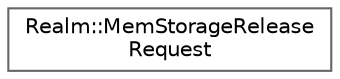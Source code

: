digraph "Graphical Class Hierarchy"
{
 // LATEX_PDF_SIZE
  bgcolor="transparent";
  edge [fontname=Helvetica,fontsize=10,labelfontname=Helvetica,labelfontsize=10];
  node [fontname=Helvetica,fontsize=10,shape=box,height=0.2,width=0.4];
  rankdir="LR";
  Node0 [id="Node000000",label="Realm::MemStorageRelease\lRequest",height=0.2,width=0.4,color="grey40", fillcolor="white", style="filled",URL="$structRealm_1_1MemStorageReleaseRequest.html",tooltip=" "];
}

